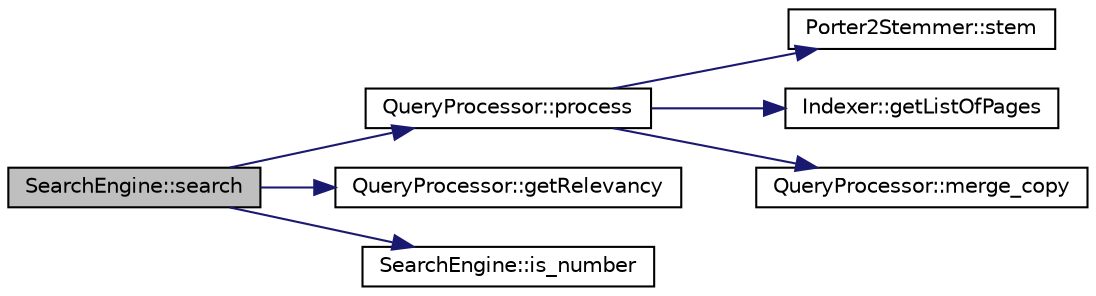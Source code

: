 digraph "SearchEngine::search"
{
  edge [fontname="Helvetica",fontsize="10",labelfontname="Helvetica",labelfontsize="10"];
  node [fontname="Helvetica",fontsize="10",shape=record];
  rankdir="LR";
  Node1 [label="SearchEngine::search",height=0.2,width=0.4,color="black", fillcolor="grey75", style="filled", fontcolor="black"];
  Node1 -> Node2 [color="midnightblue",fontsize="10",style="solid",fontname="Helvetica"];
  Node2 [label="QueryProcessor::process",height=0.2,width=0.4,color="black", fillcolor="white", style="filled",URL="$class_query_processor.html#a9d1006d1ca929b4cc81486f6500bab82"];
  Node2 -> Node3 [color="midnightblue",fontsize="10",style="solid",fontname="Helvetica"];
  Node3 [label="Porter2Stemmer::stem",height=0.2,width=0.4,color="black", fillcolor="white", style="filled",URL="$namespace_porter2_stemmer.html#ad07c4652a1144329db4bdfb6ce640d80"];
  Node2 -> Node4 [color="midnightblue",fontsize="10",style="solid",fontname="Helvetica"];
  Node4 [label="Indexer::getListOfPages",height=0.2,width=0.4,color="black", fillcolor="white", style="filled",URL="$class_indexer.html#a87f8ee4571567e75ec086008c126fd4f"];
  Node2 -> Node5 [color="midnightblue",fontsize="10",style="solid",fontname="Helvetica"];
  Node5 [label="QueryProcessor::merge_copy",height=0.2,width=0.4,color="black", fillcolor="white", style="filled",URL="$class_query_processor.html#a1e6fbadb9a784bf4a592a9f1a1981933"];
  Node1 -> Node6 [color="midnightblue",fontsize="10",style="solid",fontname="Helvetica"];
  Node6 [label="QueryProcessor::getRelevancy",height=0.2,width=0.4,color="black", fillcolor="white", style="filled",URL="$class_query_processor.html#ab3b545b1d86cd003c0192647a4620498"];
  Node1 -> Node7 [color="midnightblue",fontsize="10",style="solid",fontname="Helvetica"];
  Node7 [label="SearchEngine::is_number",height=0.2,width=0.4,color="black", fillcolor="white", style="filled",URL="$class_search_engine.html#a462774d4ac2077caea5085362cd9f73f"];
}
